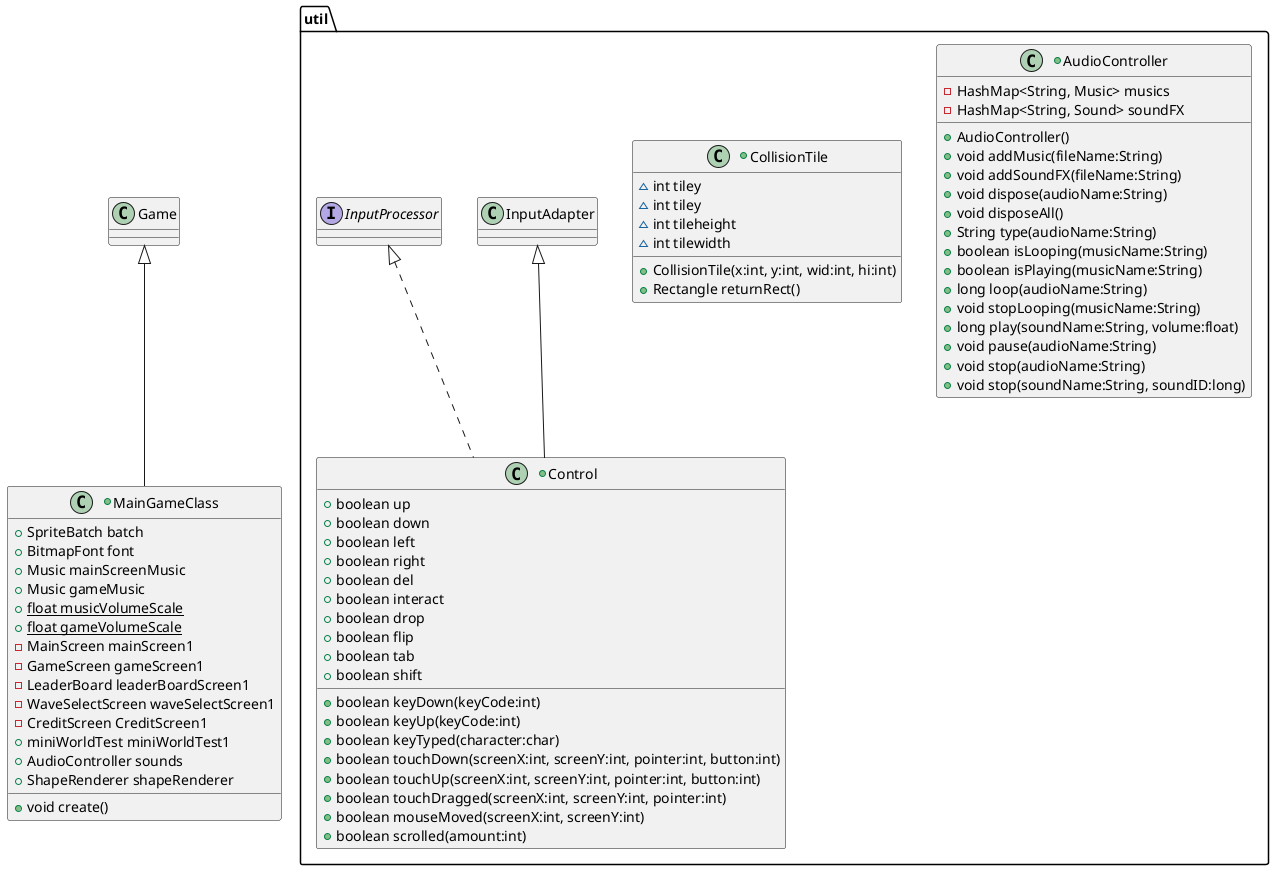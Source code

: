 @startuml
'https://plantuml.com/class-diagram

+class MainGameClass extends Game{
+SpriteBatch batch
+BitmapFont font
+Music mainScreenMusic
+Music gameMusic
+{static} float musicVolumeScale
+{static} float gameVolumeScale
-MainScreen mainScreen1
-GameScreen gameScreen1
-LeaderBoard leaderBoardScreen1
-WaveSelectScreen waveSelectScreen1
-CreditScreen CreditScreen1
+miniWorldTest miniWorldTest1
+AudioController sounds
+ShapeRenderer shapeRenderer
+void create()
}

package "util"{

+class AudioController{
-HashMap<String, Music> musics
-HashMap<String, Sound> soundFX
+AudioController()
+void addMusic(fileName:String)
+void addSoundFX(fileName:String)
+void dispose(audioName:String)
+void disposeAll()
+String type(audioName:String)
+boolean isLooping(musicName:String)
+boolean isPlaying(musicName:String)
+long loop(audioName:String)
+void stopLooping(musicName:String)
+long play(soundName:String, volume:float)
+void pause(audioName:String)
+void stop(audioName:String)
+void stop(soundName:String, soundID:long)
}

+class CollisionTile{
~int tiley
~int tiley
~int tileheight
~int tilewidth
+CollisionTile(x:int, y:int, wid:int, hi:int)
+Rectangle returnRect()
}

+class Control extends InputAdapter implements InputProcessor{
+boolean up
+boolean down
+boolean left
+boolean right
+boolean del
+boolean interact
+boolean drop
+boolean flip
+boolean tab
+boolean shift
+boolean keyDown(keyCode:int)
+boolean keyUp(keyCode:int)
+boolean keyTyped(character:char)
+boolean touchDown(screenX:int, screenY:int, pointer:int, button:int)
+boolean touchUp(screenX:int, screenY:int, pointer:int, button:int)
+boolean touchDragged(screenX:int, screenY:int, pointer:int)
+boolean mouseMoved(screenX:int, screenY:int)
+boolean scrolled(amount:int)
}

}

@enduml